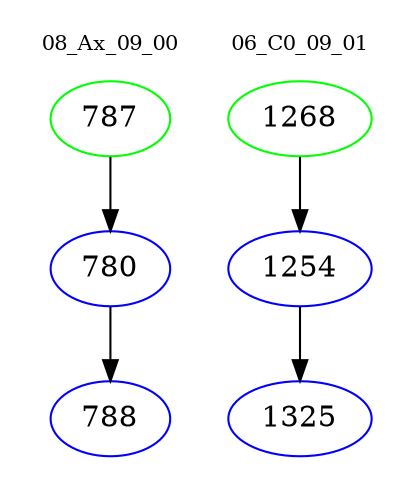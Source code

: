 digraph{
subgraph cluster_0 {
color = white
label = "08_Ax_09_00";
fontsize=10;
T0_787 [label="787", color="green"]
T0_787 -> T0_780 [color="black"]
T0_780 [label="780", color="blue"]
T0_780 -> T0_788 [color="black"]
T0_788 [label="788", color="blue"]
}
subgraph cluster_1 {
color = white
label = "06_C0_09_01";
fontsize=10;
T1_1268 [label="1268", color="green"]
T1_1268 -> T1_1254 [color="black"]
T1_1254 [label="1254", color="blue"]
T1_1254 -> T1_1325 [color="black"]
T1_1325 [label="1325", color="blue"]
}
}
